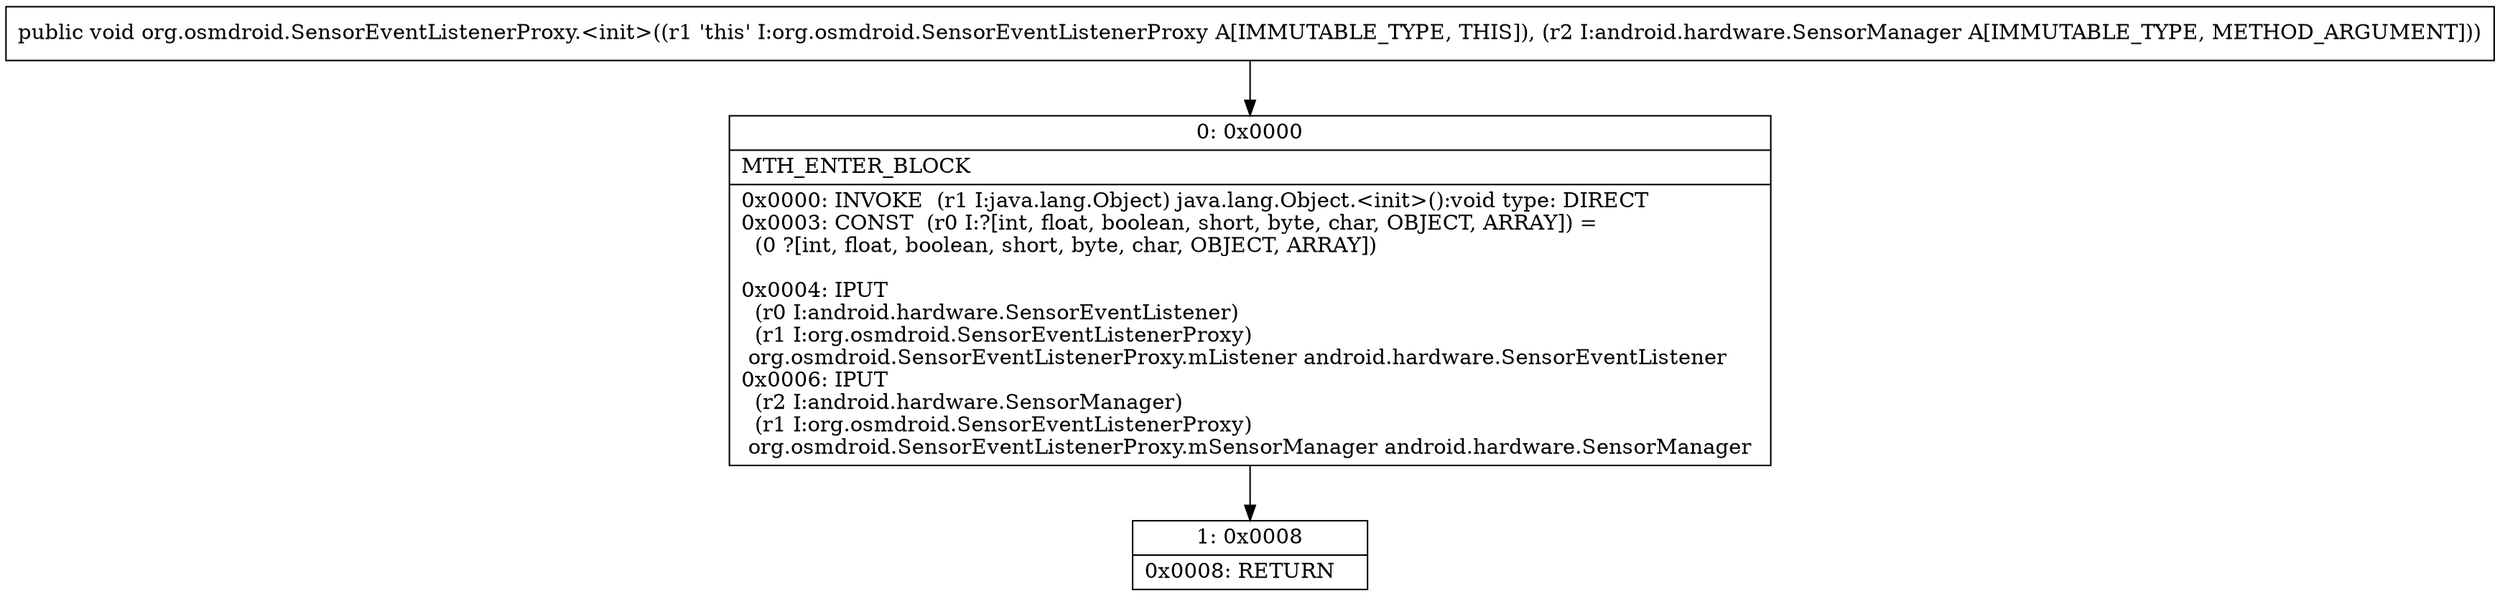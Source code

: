 digraph "CFG fororg.osmdroid.SensorEventListenerProxy.\<init\>(Landroid\/hardware\/SensorManager;)V" {
Node_0 [shape=record,label="{0\:\ 0x0000|MTH_ENTER_BLOCK\l|0x0000: INVOKE  (r1 I:java.lang.Object) java.lang.Object.\<init\>():void type: DIRECT \l0x0003: CONST  (r0 I:?[int, float, boolean, short, byte, char, OBJECT, ARRAY]) = \l  (0 ?[int, float, boolean, short, byte, char, OBJECT, ARRAY])\l \l0x0004: IPUT  \l  (r0 I:android.hardware.SensorEventListener)\l  (r1 I:org.osmdroid.SensorEventListenerProxy)\l org.osmdroid.SensorEventListenerProxy.mListener android.hardware.SensorEventListener \l0x0006: IPUT  \l  (r2 I:android.hardware.SensorManager)\l  (r1 I:org.osmdroid.SensorEventListenerProxy)\l org.osmdroid.SensorEventListenerProxy.mSensorManager android.hardware.SensorManager \l}"];
Node_1 [shape=record,label="{1\:\ 0x0008|0x0008: RETURN   \l}"];
MethodNode[shape=record,label="{public void org.osmdroid.SensorEventListenerProxy.\<init\>((r1 'this' I:org.osmdroid.SensorEventListenerProxy A[IMMUTABLE_TYPE, THIS]), (r2 I:android.hardware.SensorManager A[IMMUTABLE_TYPE, METHOD_ARGUMENT])) }"];
MethodNode -> Node_0;
Node_0 -> Node_1;
}

